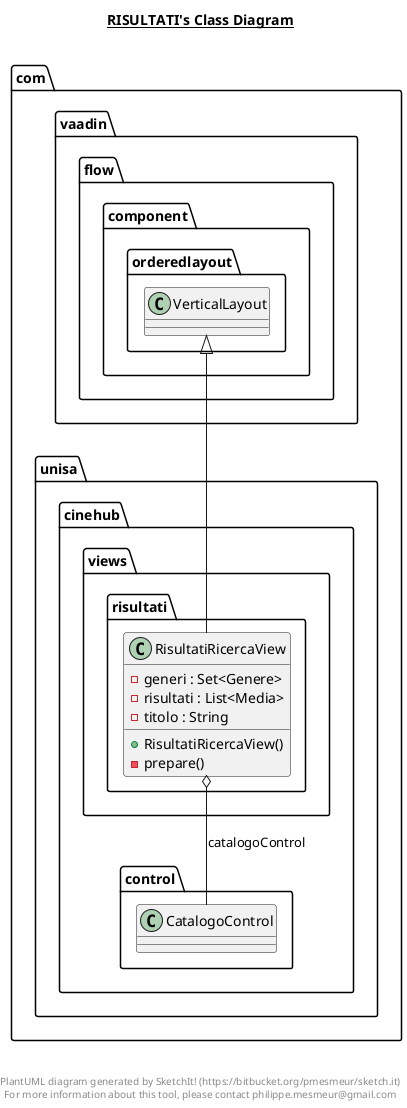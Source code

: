@startuml

title __RISULTATI's Class Diagram__\n

  namespace com.unisa.cinehub {
    namespace views.risultati {
      class com.unisa.cinehub.views.risultati.RisultatiRicercaView {
          - generi : Set<Genere>
          - risultati : List<Media>
          - titolo : String
          + RisultatiRicercaView()
          - prepare()
      }
    }
  }
  

  com.unisa.cinehub.views.risultati.RisultatiRicercaView -up-|> com.vaadin.flow.component.orderedlayout.VerticalLayout
  com.unisa.cinehub.views.risultati.RisultatiRicercaView o-- com.unisa.cinehub.control.CatalogoControl : catalogoControl


right footer


PlantUML diagram generated by SketchIt! (https://bitbucket.org/pmesmeur/sketch.it)
For more information about this tool, please contact philippe.mesmeur@gmail.com
endfooter

@enduml
